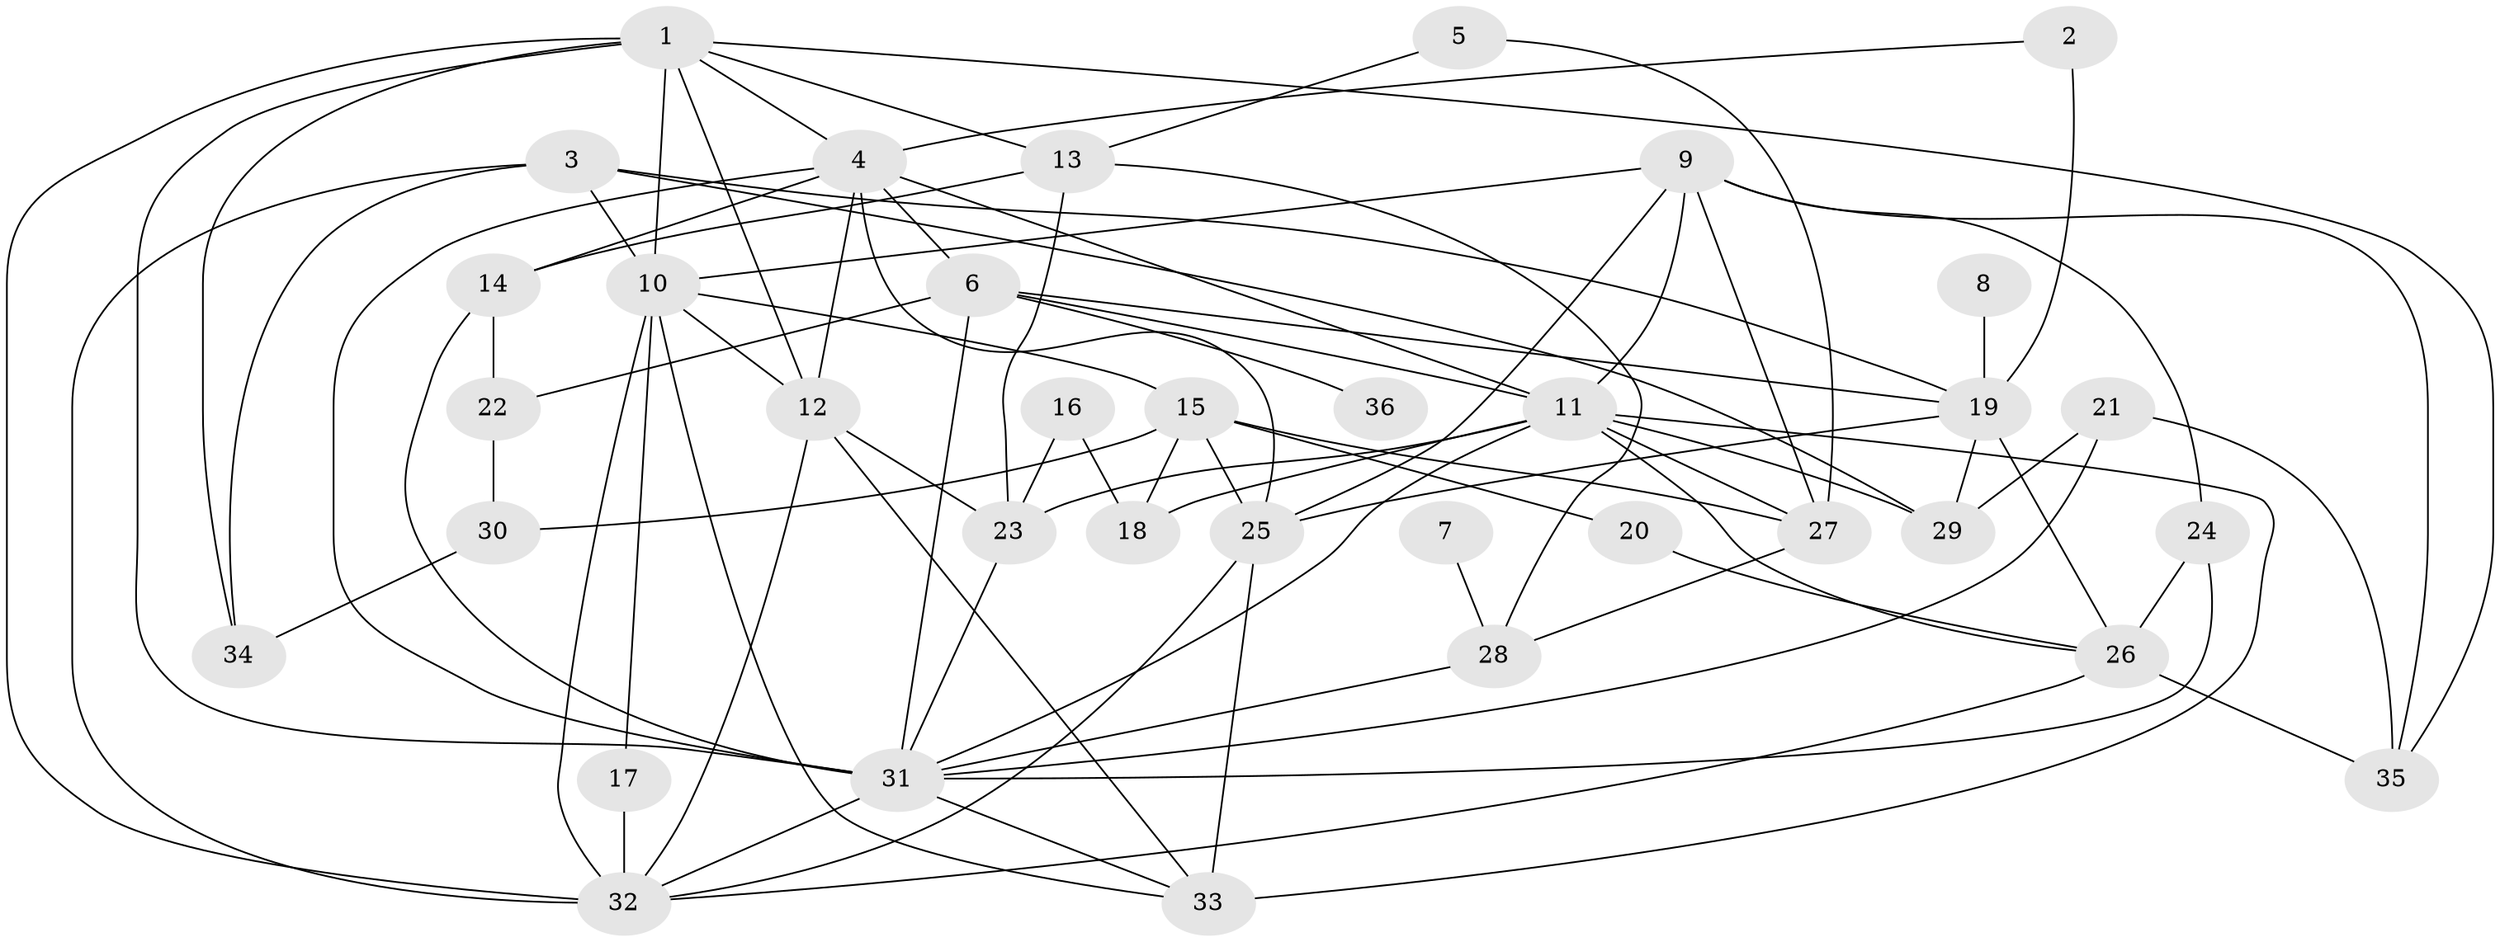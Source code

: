 // original degree distribution, {5: 0.07563025210084033, 7: 0.01680672268907563, 9: 0.008403361344537815, 3: 0.25210084033613445, 4: 0.12605042016806722, 8: 0.01680672268907563, 2: 0.29411764705882354, 6: 0.04201680672268908, 1: 0.16806722689075632}
// Generated by graph-tools (version 1.1) at 2025/36/03/04/25 23:36:02]
// undirected, 36 vertices, 84 edges
graph export_dot {
  node [color=gray90,style=filled];
  1;
  2;
  3;
  4;
  5;
  6;
  7;
  8;
  9;
  10;
  11;
  12;
  13;
  14;
  15;
  16;
  17;
  18;
  19;
  20;
  21;
  22;
  23;
  24;
  25;
  26;
  27;
  28;
  29;
  30;
  31;
  32;
  33;
  34;
  35;
  36;
  1 -- 4 [weight=1.0];
  1 -- 10 [weight=1.0];
  1 -- 12 [weight=1.0];
  1 -- 13 [weight=1.0];
  1 -- 31 [weight=1.0];
  1 -- 32 [weight=2.0];
  1 -- 34 [weight=1.0];
  1 -- 35 [weight=1.0];
  2 -- 4 [weight=1.0];
  2 -- 19 [weight=1.0];
  3 -- 10 [weight=1.0];
  3 -- 19 [weight=1.0];
  3 -- 29 [weight=1.0];
  3 -- 32 [weight=1.0];
  3 -- 34 [weight=1.0];
  4 -- 6 [weight=1.0];
  4 -- 11 [weight=1.0];
  4 -- 12 [weight=1.0];
  4 -- 14 [weight=1.0];
  4 -- 25 [weight=1.0];
  4 -- 31 [weight=1.0];
  5 -- 13 [weight=1.0];
  5 -- 27 [weight=1.0];
  6 -- 11 [weight=2.0];
  6 -- 19 [weight=1.0];
  6 -- 22 [weight=1.0];
  6 -- 31 [weight=1.0];
  6 -- 36 [weight=1.0];
  7 -- 28 [weight=1.0];
  8 -- 19 [weight=1.0];
  9 -- 10 [weight=1.0];
  9 -- 11 [weight=1.0];
  9 -- 24 [weight=1.0];
  9 -- 25 [weight=1.0];
  9 -- 27 [weight=1.0];
  9 -- 35 [weight=1.0];
  10 -- 12 [weight=1.0];
  10 -- 15 [weight=1.0];
  10 -- 17 [weight=1.0];
  10 -- 32 [weight=1.0];
  10 -- 33 [weight=1.0];
  11 -- 18 [weight=1.0];
  11 -- 23 [weight=1.0];
  11 -- 26 [weight=1.0];
  11 -- 27 [weight=1.0];
  11 -- 29 [weight=1.0];
  11 -- 31 [weight=1.0];
  11 -- 33 [weight=2.0];
  12 -- 23 [weight=1.0];
  12 -- 32 [weight=1.0];
  12 -- 33 [weight=1.0];
  13 -- 14 [weight=1.0];
  13 -- 23 [weight=2.0];
  13 -- 28 [weight=1.0];
  14 -- 22 [weight=1.0];
  14 -- 31 [weight=2.0];
  15 -- 18 [weight=1.0];
  15 -- 20 [weight=1.0];
  15 -- 25 [weight=1.0];
  15 -- 27 [weight=1.0];
  15 -- 30 [weight=1.0];
  16 -- 18 [weight=1.0];
  16 -- 23 [weight=1.0];
  17 -- 32 [weight=2.0];
  19 -- 25 [weight=1.0];
  19 -- 26 [weight=1.0];
  19 -- 29 [weight=1.0];
  20 -- 26 [weight=1.0];
  21 -- 29 [weight=1.0];
  21 -- 31 [weight=1.0];
  21 -- 35 [weight=2.0];
  22 -- 30 [weight=1.0];
  23 -- 31 [weight=1.0];
  24 -- 26 [weight=1.0];
  24 -- 31 [weight=1.0];
  25 -- 32 [weight=1.0];
  25 -- 33 [weight=1.0];
  26 -- 32 [weight=1.0];
  26 -- 35 [weight=2.0];
  27 -- 28 [weight=1.0];
  28 -- 31 [weight=1.0];
  30 -- 34 [weight=1.0];
  31 -- 32 [weight=1.0];
  31 -- 33 [weight=1.0];
}
